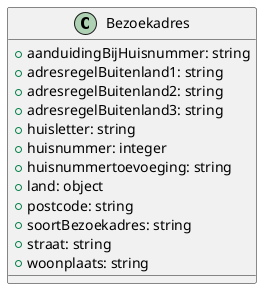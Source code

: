 @startuml
class Bezoekadres {
  + aanduidingBijHuisnummer: string
  + adresregelBuitenland1: string
  + adresregelBuitenland2: string
  + adresregelBuitenland3: string
  + huisletter: string
  + huisnummer: integer
  + huisnummertoevoeging: string
  + land: object
  + postcode: string
  + soortBezoekadres: string
  + straat: string
  + woonplaats: string
}
@enduml
